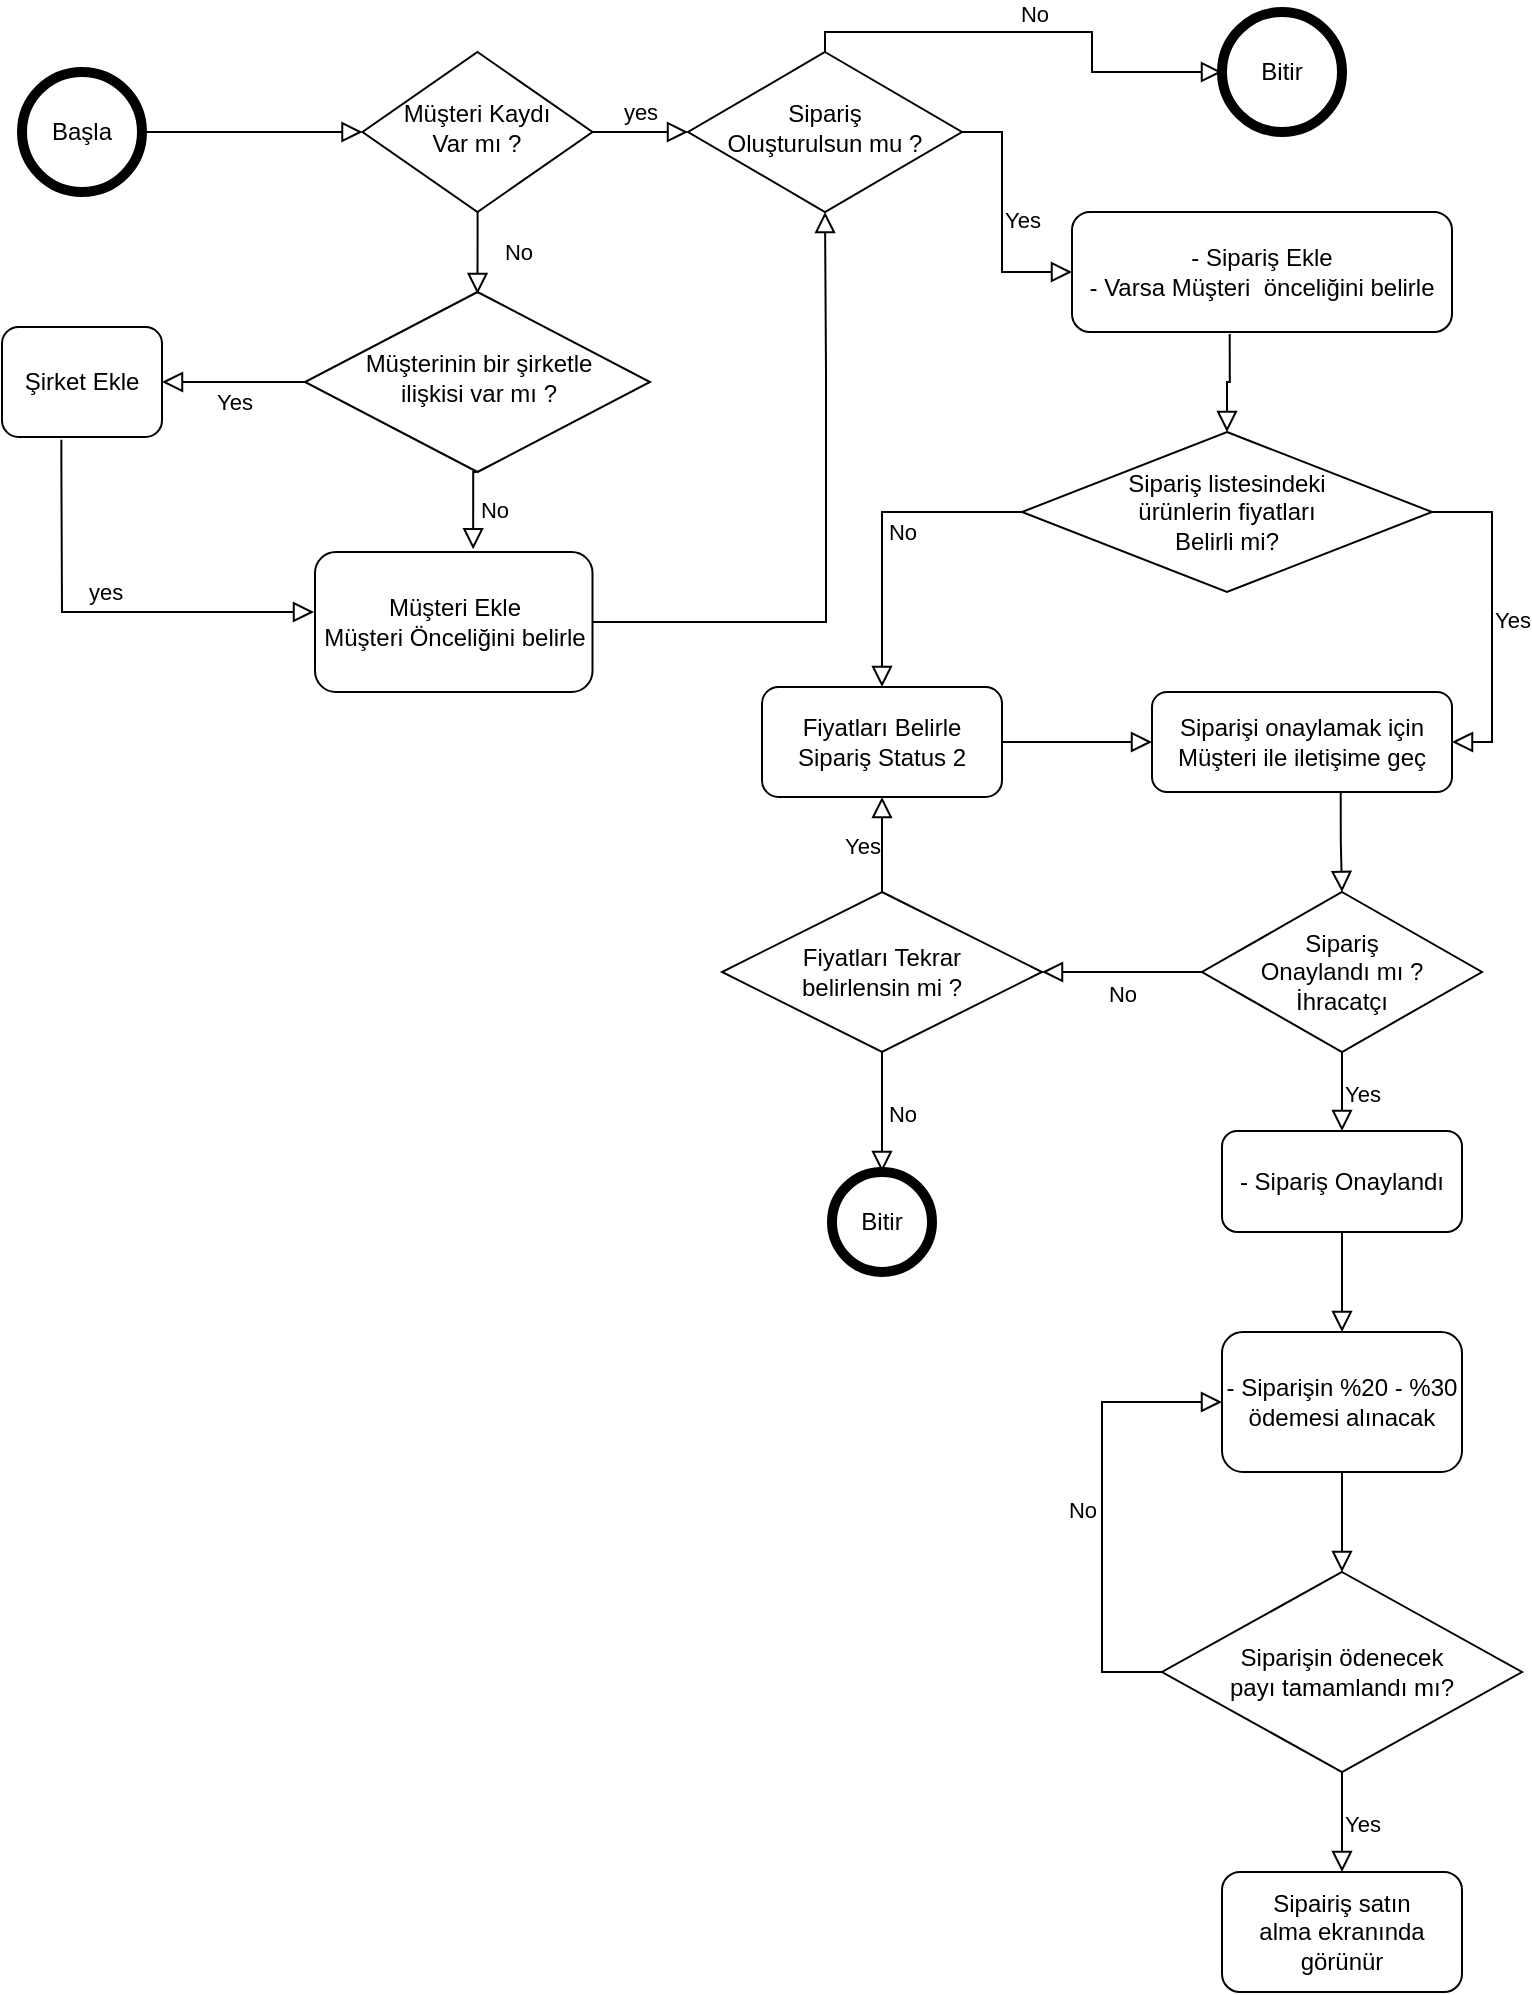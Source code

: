 <mxfile version="13.9.3" type="github">
  <diagram id="C5RBs43oDa-KdzZeNtuy" name="Page-1">
    <mxGraphModel dx="716" dy="358" grid="1" gridSize="10" guides="1" tooltips="1" connect="1" arrows="1" fold="1" page="1" pageScale="1" pageWidth="827" pageHeight="1169" math="0" shadow="0">
      <root>
        <mxCell id="WIyWlLk6GJQsqaUBKTNV-0" />
        <mxCell id="WIyWlLk6GJQsqaUBKTNV-1" parent="WIyWlLk6GJQsqaUBKTNV-0" />
        <mxCell id="WIyWlLk6GJQsqaUBKTNV-2" value="" style="rounded=0;html=1;jettySize=auto;orthogonalLoop=1;fontSize=11;endArrow=block;endFill=0;endSize=8;strokeWidth=1;shadow=0;labelBackgroundColor=none;edgeStyle=orthogonalEdgeStyle;exitX=1;exitY=0.5;exitDx=0;exitDy=0;entryX=0;entryY=0.5;entryDx=0;entryDy=0;" parent="WIyWlLk6GJQsqaUBKTNV-1" source="nXdkxtceE0CgyxJkmKg6-1" target="xosmYYhnfr8041MUVnVW-3" edge="1">
          <mxGeometry relative="1" as="geometry">
            <mxPoint x="60" y="220" as="targetPoint" />
            <mxPoint x="60" y="60" as="sourcePoint" />
          </mxGeometry>
        </mxCell>
        <mxCell id="WIyWlLk6GJQsqaUBKTNV-5" value="yes" style="edgeStyle=orthogonalEdgeStyle;rounded=0;html=1;jettySize=auto;orthogonalLoop=1;fontSize=11;endArrow=block;endFill=0;endSize=8;strokeWidth=1;shadow=0;labelBackgroundColor=none;exitX=1;exitY=0.5;exitDx=0;exitDy=0;entryX=0;entryY=0.5;entryDx=0;entryDy=0;align=center;" parent="WIyWlLk6GJQsqaUBKTNV-1" source="xosmYYhnfr8041MUVnVW-3" target="xosmYYhnfr8041MUVnVW-0" edge="1">
          <mxGeometry y="10" relative="1" as="geometry">
            <mxPoint as="offset" />
            <mxPoint x="320" y="180" as="sourcePoint" />
            <mxPoint x="370" y="170" as="targetPoint" />
            <Array as="points">
              <mxPoint x="340" y="80" />
              <mxPoint x="340" y="80" />
            </Array>
          </mxGeometry>
        </mxCell>
        <mxCell id="WIyWlLk6GJQsqaUBKTNV-6" value="Müşterinin bir şirketle &lt;br&gt;ilişkisi var mı ?" style="rhombus;whiteSpace=wrap;html=1;shadow=0;fontFamily=Helvetica;fontSize=12;align=center;strokeWidth=1;spacing=6;spacingTop=-4;" parent="WIyWlLk6GJQsqaUBKTNV-1" vertex="1">
          <mxGeometry x="171.5" y="160" width="172.5" height="90" as="geometry" />
        </mxCell>
        <mxCell id="WIyWlLk6GJQsqaUBKTNV-7" value="Müşteri Ekle&lt;br&gt;Müşteri Önceliğini belirle" style="rounded=1;whiteSpace=wrap;html=1;fontSize=12;glass=0;strokeWidth=1;shadow=0;" parent="WIyWlLk6GJQsqaUBKTNV-1" vertex="1">
          <mxGeometry x="176.5" y="290" width="138.75" height="70" as="geometry" />
        </mxCell>
        <mxCell id="xosmYYhnfr8041MUVnVW-0" value="Sipariş &lt;br&gt;Oluşturulsun mu ?" style="rhombus;whiteSpace=wrap;html=1;shadow=0;fontFamily=Helvetica;fontSize=12;align=center;strokeWidth=1;spacing=6;spacingTop=-4;" parent="WIyWlLk6GJQsqaUBKTNV-1" vertex="1">
          <mxGeometry x="363" y="40" width="137" height="80" as="geometry" />
        </mxCell>
        <mxCell id="xosmYYhnfr8041MUVnVW-3" value="Müşteri Kaydı&lt;br&gt; Var mı ?" style="rhombus;whiteSpace=wrap;html=1;shadow=0;fontFamily=Helvetica;fontSize=12;align=center;strokeWidth=1;spacing=6;spacingTop=-4;" parent="WIyWlLk6GJQsqaUBKTNV-1" vertex="1">
          <mxGeometry x="200.25" y="40" width="115" height="80" as="geometry" />
        </mxCell>
        <mxCell id="xosmYYhnfr8041MUVnVW-5" value="Yes" style="edgeStyle=orthogonalEdgeStyle;rounded=0;html=1;jettySize=auto;orthogonalLoop=1;fontSize=11;endArrow=block;endFill=0;endSize=8;strokeWidth=1;shadow=0;labelBackgroundColor=none;exitX=1;exitY=0.5;exitDx=0;exitDy=0;entryX=0;entryY=0.5;entryDx=0;entryDy=0;" parent="WIyWlLk6GJQsqaUBKTNV-1" source="xosmYYhnfr8041MUVnVW-0" target="xosmYYhnfr8041MUVnVW-6" edge="1">
          <mxGeometry y="10" relative="1" as="geometry">
            <mxPoint y="1" as="offset" />
            <mxPoint x="480" y="190.5" as="sourcePoint" />
            <mxPoint x="540" y="90" as="targetPoint" />
            <Array as="points">
              <mxPoint x="520" y="80" />
              <mxPoint x="520" y="150" />
            </Array>
          </mxGeometry>
        </mxCell>
        <mxCell id="xosmYYhnfr8041MUVnVW-6" value="- Sipariş Ekle&lt;br&gt;- Varsa Müşteri&amp;nbsp; önceliğini belirle" style="rounded=1;whiteSpace=wrap;html=1;fontSize=12;glass=0;strokeWidth=1;shadow=0;" parent="WIyWlLk6GJQsqaUBKTNV-1" vertex="1">
          <mxGeometry x="555" y="120" width="190" height="60" as="geometry" />
        </mxCell>
        <mxCell id="xosmYYhnfr8041MUVnVW-15" value="No" style="rounded=0;html=1;jettySize=auto;orthogonalLoop=1;fontSize=11;endArrow=block;endFill=0;endSize=8;strokeWidth=1;shadow=0;labelBackgroundColor=none;edgeStyle=orthogonalEdgeStyle;entryX=0.5;entryY=0;entryDx=0;entryDy=0;" parent="WIyWlLk6GJQsqaUBKTNV-1" source="xosmYYhnfr8041MUVnVW-3" edge="1">
          <mxGeometry y="20" relative="1" as="geometry">
            <mxPoint as="offset" />
            <mxPoint x="258" y="111" as="sourcePoint" />
            <mxPoint x="257.75" y="161" as="targetPoint" />
            <Array as="points">
              <mxPoint x="258" y="130" />
              <mxPoint x="258" y="130" />
            </Array>
          </mxGeometry>
        </mxCell>
        <mxCell id="xosmYYhnfr8041MUVnVW-16" value="" style="edgeStyle=orthogonalEdgeStyle;rounded=0;html=1;jettySize=auto;orthogonalLoop=1;fontSize=11;endArrow=block;endFill=0;endSize=8;strokeWidth=1;shadow=0;labelBackgroundColor=none;exitX=1;exitY=0.5;exitDx=0;exitDy=0;entryX=0.5;entryY=1;entryDx=0;entryDy=0;" parent="WIyWlLk6GJQsqaUBKTNV-1" source="WIyWlLk6GJQsqaUBKTNV-7" target="xosmYYhnfr8041MUVnVW-0" edge="1">
          <mxGeometry y="10" relative="1" as="geometry">
            <mxPoint as="offset" />
            <mxPoint x="160" y="420" as="sourcePoint" />
            <mxPoint x="430" y="190" as="targetPoint" />
            <Array as="points">
              <mxPoint x="432" y="325" />
              <mxPoint x="432" y="200" />
            </Array>
          </mxGeometry>
        </mxCell>
        <mxCell id="xosmYYhnfr8041MUVnVW-23" value="Yes" style="edgeStyle=orthogonalEdgeStyle;rounded=0;html=1;jettySize=auto;orthogonalLoop=1;fontSize=11;endArrow=block;endFill=0;endSize=8;strokeWidth=1;shadow=0;labelBackgroundColor=none;exitX=0;exitY=0.5;exitDx=0;exitDy=0;entryX=1;entryY=0.5;entryDx=0;entryDy=0;" parent="WIyWlLk6GJQsqaUBKTNV-1" source="WIyWlLk6GJQsqaUBKTNV-6" target="xosmYYhnfr8041MUVnVW-24" edge="1">
          <mxGeometry y="10" relative="1" as="geometry">
            <mxPoint as="offset" />
            <mxPoint x="320" y="330" as="sourcePoint" />
            <mxPoint x="100" y="210" as="targetPoint" />
          </mxGeometry>
        </mxCell>
        <mxCell id="xosmYYhnfr8041MUVnVW-24" value="Şirket Ekle" style="rounded=1;whiteSpace=wrap;html=1;fontSize=12;glass=0;strokeWidth=1;shadow=0;" parent="WIyWlLk6GJQsqaUBKTNV-1" vertex="1">
          <mxGeometry x="20" y="177.5" width="80" height="55" as="geometry" />
        </mxCell>
        <mxCell id="xosmYYhnfr8041MUVnVW-28" value="No" style="edgeStyle=orthogonalEdgeStyle;rounded=0;html=1;jettySize=auto;orthogonalLoop=1;fontSize=11;endArrow=block;endFill=0;endSize=8;strokeWidth=1;shadow=0;labelBackgroundColor=none;entryX=0.57;entryY=-0.02;entryDx=0;entryDy=0;entryPerimeter=0;" parent="WIyWlLk6GJQsqaUBKTNV-1" target="WIyWlLk6GJQsqaUBKTNV-7" edge="1">
          <mxGeometry y="10" relative="1" as="geometry">
            <mxPoint as="offset" />
            <mxPoint x="257" y="250" as="sourcePoint" />
            <mxPoint x="257" y="280" as="targetPoint" />
            <Array as="points" />
          </mxGeometry>
        </mxCell>
        <mxCell id="xosmYYhnfr8041MUVnVW-29" value="&amp;nbsp;yes" style="edgeStyle=orthogonalEdgeStyle;rounded=0;html=1;jettySize=auto;orthogonalLoop=1;fontSize=11;endArrow=block;endFill=0;endSize=8;strokeWidth=1;shadow=0;labelBackgroundColor=none;exitX=0.371;exitY=1.025;exitDx=0;exitDy=0;exitPerimeter=0;" parent="WIyWlLk6GJQsqaUBKTNV-1" source="xosmYYhnfr8041MUVnVW-24" edge="1">
          <mxGeometry y="10" relative="1" as="geometry">
            <mxPoint as="offset" />
            <mxPoint x="50" y="250" as="sourcePoint" />
            <mxPoint x="176" y="320" as="targetPoint" />
            <Array as="points">
              <mxPoint x="50" y="250" />
              <mxPoint x="50" y="250" />
              <mxPoint x="50" y="320" />
            </Array>
          </mxGeometry>
        </mxCell>
        <mxCell id="xosmYYhnfr8041MUVnVW-30" value="" style="edgeStyle=orthogonalEdgeStyle;rounded=0;html=1;jettySize=auto;orthogonalLoop=1;fontSize=11;endArrow=block;endFill=0;endSize=8;strokeWidth=1;shadow=0;labelBackgroundColor=none;entryX=0.5;entryY=0;entryDx=0;entryDy=0;exitX=0.415;exitY=1.016;exitDx=0;exitDy=0;exitPerimeter=0;" parent="WIyWlLk6GJQsqaUBKTNV-1" source="xosmYYhnfr8041MUVnVW-6" target="xosmYYhnfr8041MUVnVW-31" edge="1">
          <mxGeometry y="10" relative="1" as="geometry">
            <mxPoint as="offset" />
            <mxPoint x="750" y="270" as="sourcePoint" />
            <mxPoint x="440" y="240" as="targetPoint" />
          </mxGeometry>
        </mxCell>
        <mxCell id="xosmYYhnfr8041MUVnVW-31" value="Sipariş listesindeki &lt;br&gt;ürünlerin fiyatları &lt;br&gt;Belirli mi?" style="rhombus;whiteSpace=wrap;html=1;" parent="WIyWlLk6GJQsqaUBKTNV-1" vertex="1">
          <mxGeometry x="530" y="230" width="205" height="80" as="geometry" />
        </mxCell>
        <mxCell id="xosmYYhnfr8041MUVnVW-32" value="No" style="edgeStyle=orthogonalEdgeStyle;rounded=0;html=1;jettySize=auto;orthogonalLoop=1;fontSize=11;endArrow=block;endFill=0;endSize=8;strokeWidth=1;shadow=0;labelBackgroundColor=none;exitX=0;exitY=0.5;exitDx=0;exitDy=0;entryX=0.5;entryY=0;entryDx=0;entryDy=0;" parent="WIyWlLk6GJQsqaUBKTNV-1" source="xosmYYhnfr8041MUVnVW-31" target="xosmYYhnfr8041MUVnVW-33" edge="1">
          <mxGeometry y="10" relative="1" as="geometry">
            <mxPoint y="1" as="offset" />
            <mxPoint x="670" y="280" as="sourcePoint" />
            <mxPoint x="925" y="390" as="targetPoint" />
          </mxGeometry>
        </mxCell>
        <mxCell id="xosmYYhnfr8041MUVnVW-33" value="Fiyatları Belirle&lt;br&gt;Sipariş Status 2" style="rounded=1;whiteSpace=wrap;html=1;fontSize=12;glass=0;strokeWidth=1;shadow=0;" parent="WIyWlLk6GJQsqaUBKTNV-1" vertex="1">
          <mxGeometry x="400" y="357.5" width="120" height="55" as="geometry" />
        </mxCell>
        <mxCell id="xosmYYhnfr8041MUVnVW-35" value="" style="edgeStyle=orthogonalEdgeStyle;rounded=0;html=1;jettySize=auto;orthogonalLoop=1;fontSize=11;endArrow=block;endFill=0;endSize=8;strokeWidth=1;shadow=0;labelBackgroundColor=none;exitX=1;exitY=0.5;exitDx=0;exitDy=0;entryX=0;entryY=0.5;entryDx=0;entryDy=0;" parent="WIyWlLk6GJQsqaUBKTNV-1" source="xosmYYhnfr8041MUVnVW-33" target="nXdkxtceE0CgyxJkmKg6-9" edge="1">
          <mxGeometry y="10" relative="1" as="geometry">
            <mxPoint y="1" as="offset" />
            <mxPoint x="1010" y="390" as="sourcePoint" />
            <mxPoint x="1010" y="510" as="targetPoint" />
          </mxGeometry>
        </mxCell>
        <mxCell id="xosmYYhnfr8041MUVnVW-36" value="Sipariş &lt;br&gt;Onaylandı mı ?&lt;br&gt;İhracatçı" style="rhombus;whiteSpace=wrap;html=1;" parent="WIyWlLk6GJQsqaUBKTNV-1" vertex="1">
          <mxGeometry x="620" y="460" width="140" height="80" as="geometry" />
        </mxCell>
        <mxCell id="xosmYYhnfr8041MUVnVW-37" value="Yes" style="edgeStyle=orthogonalEdgeStyle;rounded=0;html=1;jettySize=auto;orthogonalLoop=1;fontSize=11;endArrow=block;endFill=0;endSize=8;strokeWidth=1;shadow=0;labelBackgroundColor=none;exitX=1;exitY=0.5;exitDx=0;exitDy=0;entryX=1;entryY=0.5;entryDx=0;entryDy=0;align=center;" parent="WIyWlLk6GJQsqaUBKTNV-1" source="xosmYYhnfr8041MUVnVW-31" target="nXdkxtceE0CgyxJkmKg6-9" edge="1">
          <mxGeometry y="10" relative="1" as="geometry">
            <mxPoint y="1" as="offset" />
            <mxPoint x="910" y="410" as="sourcePoint" />
            <mxPoint x="850" y="270" as="targetPoint" />
          </mxGeometry>
        </mxCell>
        <mxCell id="xosmYYhnfr8041MUVnVW-43" value="Yes" style="edgeStyle=orthogonalEdgeStyle;rounded=0;html=1;jettySize=auto;orthogonalLoop=1;fontSize=11;endArrow=block;endFill=0;endSize=8;strokeWidth=1;shadow=0;labelBackgroundColor=none;exitX=0.5;exitY=1;exitDx=0;exitDy=0;" parent="WIyWlLk6GJQsqaUBKTNV-1" source="xosmYYhnfr8041MUVnVW-36" target="H5eFpl-MFyUzSZF5Hi-M-7" edge="1">
          <mxGeometry y="10" relative="1" as="geometry">
            <mxPoint y="1" as="offset" />
            <mxPoint x="1100" y="690" as="sourcePoint" />
            <mxPoint x="700" y="550" as="targetPoint" />
          </mxGeometry>
        </mxCell>
        <mxCell id="xosmYYhnfr8041MUVnVW-44" value="No" style="edgeStyle=orthogonalEdgeStyle;rounded=0;html=1;jettySize=auto;orthogonalLoop=1;fontSize=11;endArrow=block;endFill=0;endSize=8;strokeWidth=1;shadow=0;labelBackgroundColor=none;exitX=0;exitY=0.5;exitDx=0;exitDy=0;entryX=1;entryY=0.5;entryDx=0;entryDy=0;" parent="WIyWlLk6GJQsqaUBKTNV-1" source="xosmYYhnfr8041MUVnVW-36" target="nXdkxtceE0CgyxJkmKg6-6" edge="1">
          <mxGeometry y="10" relative="1" as="geometry">
            <mxPoint y="1" as="offset" />
            <mxPoint x="890" y="560" as="sourcePoint" />
            <mxPoint x="820" y="660" as="targetPoint" />
          </mxGeometry>
        </mxCell>
        <mxCell id="xosmYYhnfr8041MUVnVW-69" value="Yes" style="edgeStyle=orthogonalEdgeStyle;rounded=0;html=1;jettySize=auto;orthogonalLoop=1;fontSize=11;endArrow=block;endFill=0;endSize=8;strokeWidth=1;shadow=0;labelBackgroundColor=none;entryX=0.5;entryY=1;entryDx=0;entryDy=0;exitX=0.5;exitY=0;exitDx=0;exitDy=0;" parent="WIyWlLk6GJQsqaUBKTNV-1" source="nXdkxtceE0CgyxJkmKg6-6" target="xosmYYhnfr8041MUVnVW-33" edge="1">
          <mxGeometry y="10" relative="1" as="geometry">
            <mxPoint y="1" as="offset" />
            <mxPoint x="940" y="460" as="sourcePoint" />
            <mxPoint x="1089.96" y="418.68" as="targetPoint" />
          </mxGeometry>
        </mxCell>
        <mxCell id="nXdkxtceE0CgyxJkmKg6-1" value="Başla" style="ellipse;whiteSpace=wrap;html=1;aspect=fixed;strokeWidth=5;" parent="WIyWlLk6GJQsqaUBKTNV-1" vertex="1">
          <mxGeometry x="30" y="50" width="60" height="60" as="geometry" />
        </mxCell>
        <mxCell id="nXdkxtceE0CgyxJkmKg6-3" value="Bitir" style="ellipse;whiteSpace=wrap;html=1;aspect=fixed;strokeWidth=5;" parent="WIyWlLk6GJQsqaUBKTNV-1" vertex="1">
          <mxGeometry x="630" y="20" width="60" height="60" as="geometry" />
        </mxCell>
        <mxCell id="nXdkxtceE0CgyxJkmKg6-4" value="No" style="edgeStyle=orthogonalEdgeStyle;rounded=0;html=1;jettySize=auto;orthogonalLoop=1;fontSize=11;endArrow=block;endFill=0;endSize=8;strokeWidth=1;shadow=0;labelBackgroundColor=none;entryX=0;entryY=0.5;entryDx=0;entryDy=0;exitX=0.5;exitY=0;exitDx=0;exitDy=0;" parent="WIyWlLk6GJQsqaUBKTNV-1" source="xosmYYhnfr8041MUVnVW-0" target="nXdkxtceE0CgyxJkmKg6-3" edge="1">
          <mxGeometry y="10" relative="1" as="geometry">
            <mxPoint y="1" as="offset" />
            <mxPoint x="413" y="30" as="sourcePoint" />
            <mxPoint x="400" y="340" as="targetPoint" />
            <Array as="points">
              <mxPoint x="432" y="30" />
              <mxPoint x="565" y="30" />
              <mxPoint x="565" y="50" />
            </Array>
          </mxGeometry>
        </mxCell>
        <mxCell id="nXdkxtceE0CgyxJkmKg6-6" value="Fiyatları Tekrar &lt;br&gt;belirlensin mi ?" style="rhombus;whiteSpace=wrap;html=1;" parent="WIyWlLk6GJQsqaUBKTNV-1" vertex="1">
          <mxGeometry x="380" y="460" width="160" height="80" as="geometry" />
        </mxCell>
        <mxCell id="nXdkxtceE0CgyxJkmKg6-7" value="Bitir" style="ellipse;whiteSpace=wrap;html=1;aspect=fixed;strokeWidth=5;" parent="WIyWlLk6GJQsqaUBKTNV-1" vertex="1">
          <mxGeometry x="435" y="600" width="50" height="50" as="geometry" />
        </mxCell>
        <mxCell id="nXdkxtceE0CgyxJkmKg6-8" value="No" style="edgeStyle=orthogonalEdgeStyle;rounded=0;html=1;jettySize=auto;orthogonalLoop=1;fontSize=11;endArrow=block;endFill=0;endSize=8;strokeWidth=1;shadow=0;labelBackgroundColor=none;exitX=0.5;exitY=1;exitDx=0;exitDy=0;" parent="WIyWlLk6GJQsqaUBKTNV-1" source="nXdkxtceE0CgyxJkmKg6-6" target="nXdkxtceE0CgyxJkmKg6-7" edge="1">
          <mxGeometry y="10" relative="1" as="geometry">
            <mxPoint y="1" as="offset" />
            <mxPoint x="820" y="740" as="sourcePoint" />
            <mxPoint x="1020" y="870" as="targetPoint" />
            <Array as="points" />
          </mxGeometry>
        </mxCell>
        <mxCell id="nXdkxtceE0CgyxJkmKg6-9" value="Siparişi onaylamak için Müşteri ile iletişime geç" style="rounded=1;whiteSpace=wrap;html=1;fontSize=12;glass=0;strokeWidth=1;shadow=0;" parent="WIyWlLk6GJQsqaUBKTNV-1" vertex="1">
          <mxGeometry x="595" y="360" width="150" height="50" as="geometry" />
        </mxCell>
        <mxCell id="nXdkxtceE0CgyxJkmKg6-10" value="" style="edgeStyle=orthogonalEdgeStyle;rounded=0;html=1;jettySize=auto;orthogonalLoop=1;fontSize=11;endArrow=block;endFill=0;endSize=8;strokeWidth=1;shadow=0;labelBackgroundColor=none;entryX=0.5;entryY=0;entryDx=0;entryDy=0;exitX=0.629;exitY=1.009;exitDx=0;exitDy=0;exitPerimeter=0;" parent="WIyWlLk6GJQsqaUBKTNV-1" source="nXdkxtceE0CgyxJkmKg6-9" target="xosmYYhnfr8041MUVnVW-36" edge="1">
          <mxGeometry y="10" relative="1" as="geometry">
            <mxPoint y="1" as="offset" />
            <mxPoint x="890" y="560" as="sourcePoint" />
            <mxPoint x="750" y="560" as="targetPoint" />
          </mxGeometry>
        </mxCell>
        <mxCell id="nXdkxtceE0CgyxJkmKg6-11" value="- Siparişin %20 - %30 ödemesi alınacak" style="rounded=1;whiteSpace=wrap;html=1;fontSize=12;glass=0;strokeWidth=1;shadow=0;" parent="WIyWlLk6GJQsqaUBKTNV-1" vertex="1">
          <mxGeometry x="630" y="680" width="120" height="70" as="geometry" />
        </mxCell>
        <mxCell id="H5eFpl-MFyUzSZF5Hi-M-0" value="Siparişin ödenecek &lt;br&gt;payı tamamlandı mı?" style="rhombus;whiteSpace=wrap;html=1;" parent="WIyWlLk6GJQsqaUBKTNV-1" vertex="1">
          <mxGeometry x="600" y="800" width="180" height="100" as="geometry" />
        </mxCell>
        <mxCell id="H5eFpl-MFyUzSZF5Hi-M-1" value="" style="edgeStyle=orthogonalEdgeStyle;rounded=0;html=1;jettySize=auto;orthogonalLoop=1;fontSize=11;endArrow=block;endFill=0;endSize=8;strokeWidth=1;shadow=0;labelBackgroundColor=none;exitX=0.5;exitY=1;exitDx=0;exitDy=0;" parent="WIyWlLk6GJQsqaUBKTNV-1" source="nXdkxtceE0CgyxJkmKg6-11" target="H5eFpl-MFyUzSZF5Hi-M-0" edge="1">
          <mxGeometry y="10" relative="1" as="geometry">
            <mxPoint y="1" as="offset" />
            <mxPoint x="700" y="590" as="sourcePoint" />
            <mxPoint x="700" y="650" as="targetPoint" />
          </mxGeometry>
        </mxCell>
        <mxCell id="H5eFpl-MFyUzSZF5Hi-M-2" value="No" style="edgeStyle=orthogonalEdgeStyle;rounded=0;html=1;jettySize=auto;orthogonalLoop=1;fontSize=11;endArrow=block;endFill=0;endSize=8;strokeWidth=1;shadow=0;labelBackgroundColor=none;exitX=0;exitY=0.5;exitDx=0;exitDy=0;entryX=0;entryY=0.5;entryDx=0;entryDy=0;" parent="WIyWlLk6GJQsqaUBKTNV-1" source="H5eFpl-MFyUzSZF5Hi-M-0" target="nXdkxtceE0CgyxJkmKg6-11" edge="1">
          <mxGeometry y="10" relative="1" as="geometry">
            <mxPoint y="1" as="offset" />
            <mxPoint x="700" y="690" as="sourcePoint" />
            <mxPoint x="560" y="660" as="targetPoint" />
            <Array as="points">
              <mxPoint x="570" y="850" />
              <mxPoint x="570" y="715" />
            </Array>
          </mxGeometry>
        </mxCell>
        <mxCell id="H5eFpl-MFyUzSZF5Hi-M-4" value="Yes" style="edgeStyle=orthogonalEdgeStyle;rounded=0;html=1;jettySize=auto;orthogonalLoop=1;fontSize=11;endArrow=block;endFill=0;endSize=8;strokeWidth=1;shadow=0;labelBackgroundColor=none;exitX=0.5;exitY=1;exitDx=0;exitDy=0;entryX=0.5;entryY=0;entryDx=0;entryDy=0;" parent="WIyWlLk6GJQsqaUBKTNV-1" source="H5eFpl-MFyUzSZF5Hi-M-0" target="H5eFpl-MFyUzSZF5Hi-M-5" edge="1">
          <mxGeometry y="10" relative="1" as="geometry">
            <mxPoint y="1" as="offset" />
            <mxPoint x="630" y="790" as="sourcePoint" />
            <mxPoint x="700" y="890" as="targetPoint" />
          </mxGeometry>
        </mxCell>
        <mxCell id="H5eFpl-MFyUzSZF5Hi-M-5" value="Sipairiş satın &lt;br&gt;alma ekranında görünür" style="rounded=1;whiteSpace=wrap;html=1;fontSize=12;glass=0;strokeWidth=1;shadow=0;" parent="WIyWlLk6GJQsqaUBKTNV-1" vertex="1">
          <mxGeometry x="630" y="950" width="120" height="60" as="geometry" />
        </mxCell>
        <mxCell id="H5eFpl-MFyUzSZF5Hi-M-7" value="- Sipariş Onaylandı" style="rounded=1;whiteSpace=wrap;html=1;fontSize=12;glass=0;strokeWidth=1;shadow=0;" parent="WIyWlLk6GJQsqaUBKTNV-1" vertex="1">
          <mxGeometry x="630" y="579.5" width="120" height="50.5" as="geometry" />
        </mxCell>
        <mxCell id="H5eFpl-MFyUzSZF5Hi-M-8" value="" style="edgeStyle=orthogonalEdgeStyle;rounded=0;html=1;jettySize=auto;orthogonalLoop=1;fontSize=11;endArrow=block;endFill=0;endSize=8;strokeWidth=1;shadow=0;labelBackgroundColor=none;exitX=0.5;exitY=1;exitDx=0;exitDy=0;entryX=0.5;entryY=0;entryDx=0;entryDy=0;" parent="WIyWlLk6GJQsqaUBKTNV-1" source="H5eFpl-MFyUzSZF5Hi-M-7" target="nXdkxtceE0CgyxJkmKg6-11" edge="1">
          <mxGeometry y="10" relative="1" as="geometry">
            <mxPoint y="1" as="offset" />
            <mxPoint x="700" y="480" as="sourcePoint" />
            <mxPoint x="700" y="539.5" as="targetPoint" />
          </mxGeometry>
        </mxCell>
      </root>
    </mxGraphModel>
  </diagram>
</mxfile>
